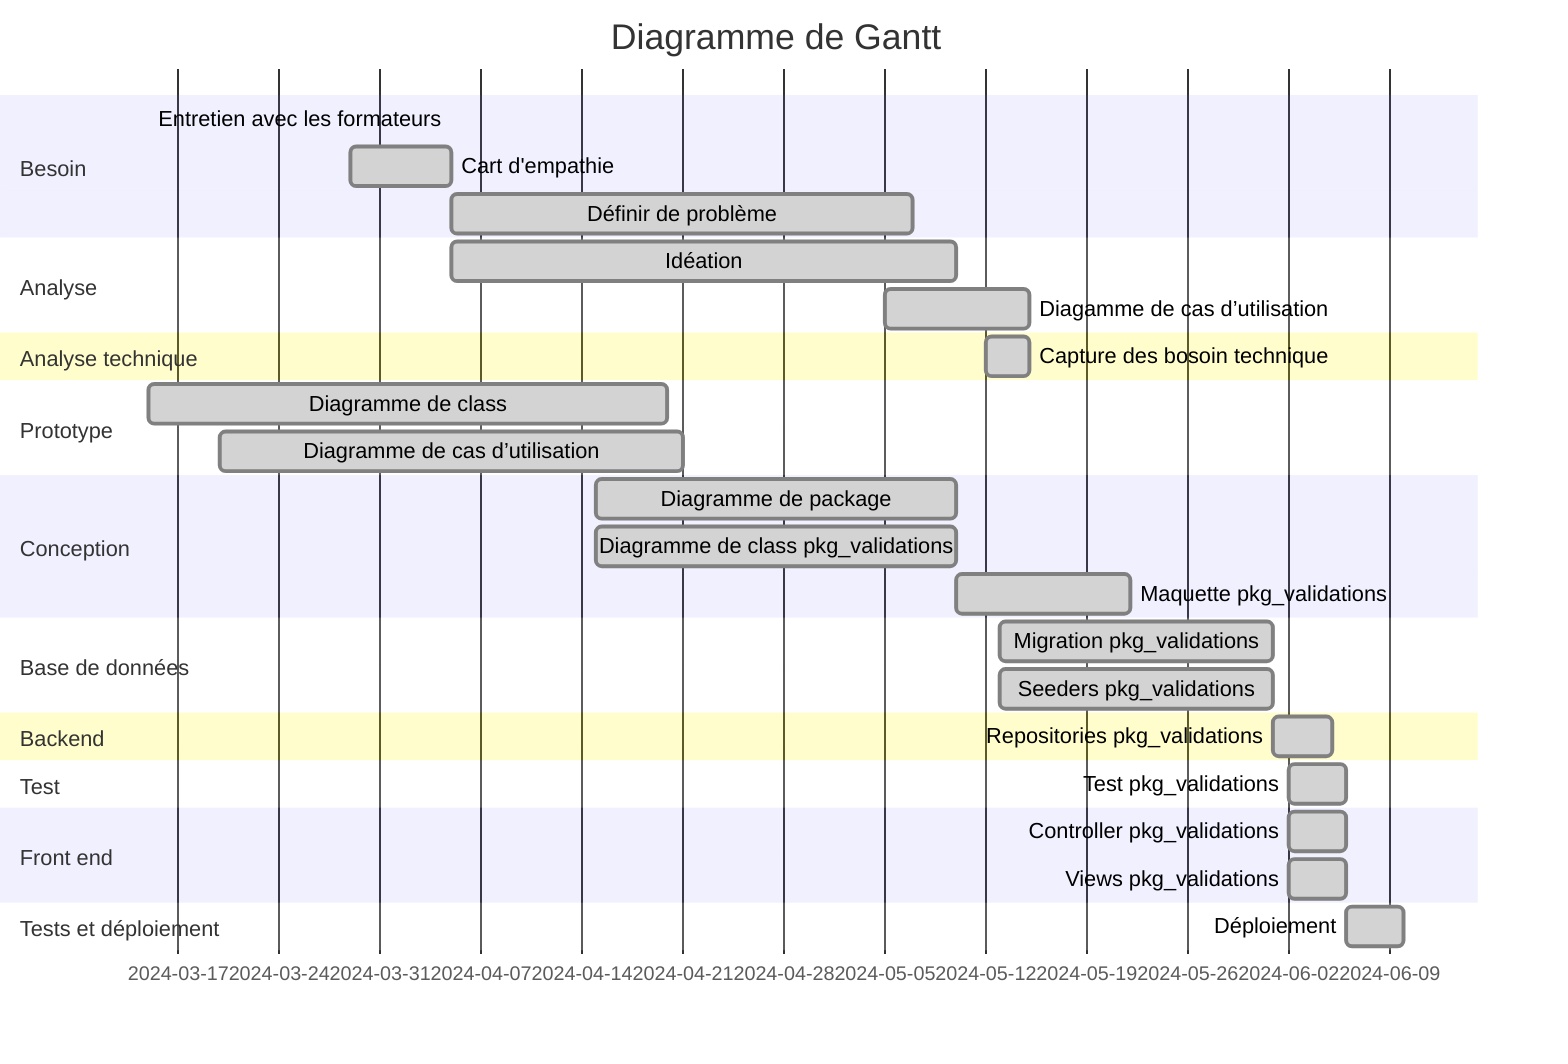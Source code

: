 gantt
    dateFormat  YYYY-MM-DD
    title Diagramme de Gantt
    section Besoin
        Entretien avec les formateurs :done, 2024-03-15, 2024-03-15
        Cart d'empathie  :done, 2024-03-29, 2024-04-05
        Définir de problème :done, 2024-04-05, 2024-05-07
    section Analyse
        Idéation :done, 2024-04-05, 2024-05-10
        Diagamme de cas d’utilisation :done, 2024-05-05, 2024-05-15
    section Analyse technique
        Capture des bosoin technique :done, 2024-05-12, 2024-05-15
    section Prototype 
        Diagramme de class :done,  2024-03-15, 2024-04-20
        Diagramme de cas d’utilisation :done,  2024-03-20, 2024-04-21
    section Conception
        Diagramme de package :done,  2024-04-15, 2024-05-10
        Diagramme de class  pkg_validations :done,  2024-04-15, 2024-05-10
        Maquette  pkg_validations :done,  2024-05-10, 2024-05-22
    section Base de données
        Migration  pkg_validations :done,  2024-05-13, 2024-06-01
        Seeders  pkg_validations :done,  2024-05-13, 2024-06-01
    section Backend
        Repositories  pkg_validations :done,  2024-06-01, 2024-06-05
    section Test
        Test  pkg_validations :done,  2024-06-02, 2024-06-06 
    section Front end
        Controller  pkg_validations:done,  2024-06-02, 2024-06-06
        Views  pkg_validations :done,  2024-06-02, 2024-06-06
    section Tests et déploiement
        Déploiement :done,  2024-06-06, 2024-06-10